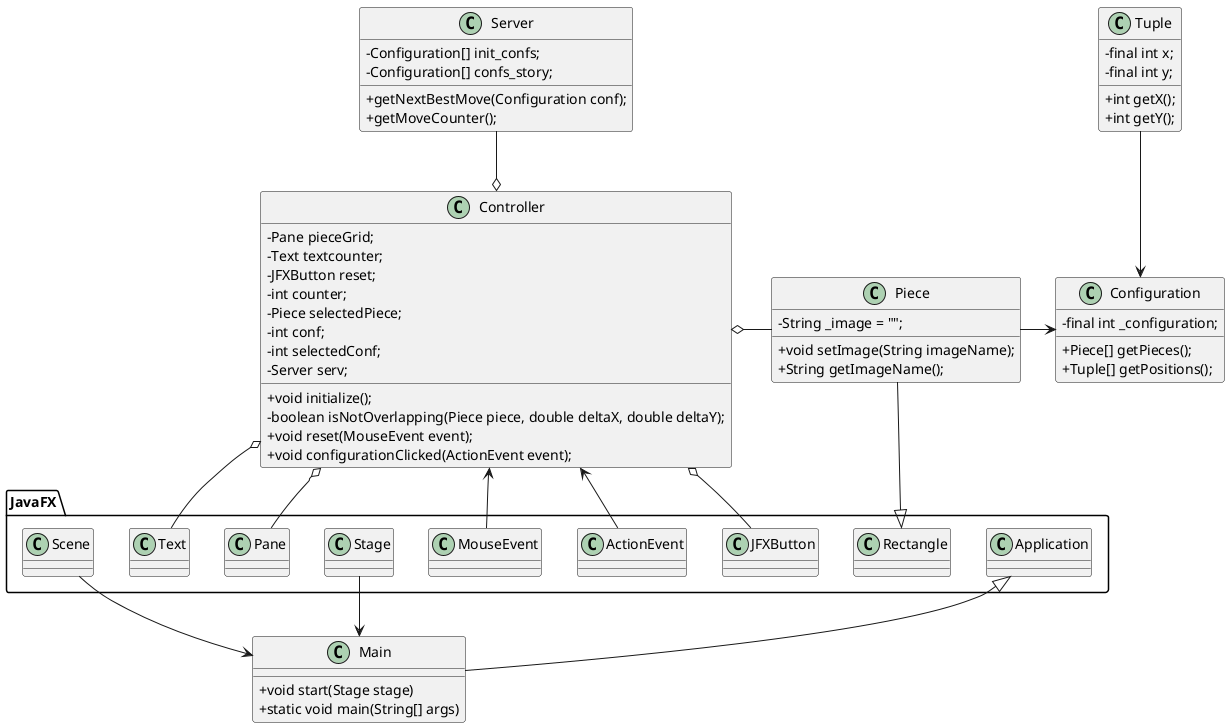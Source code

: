 @startuml
skinparam classAttributeIconSize 0

Class Configuration{
  - final int _configuration;
  + Piece[] getPieces();
  + Tuple[] getPositions();
}

Class Controller{
  - Pane pieceGrid;
  - Text textcounter;
  - JFXButton reset;
  - int counter;
  - Piece selectedPiece;
  - int conf;
  - int selectedConf;
  - Server serv;
  + void initialize();
  - boolean isNotOverlapping(Piece piece, double deltaX, double deltaY);
  + void reset(MouseEvent event);
  + void configurationClicked(ActionEvent event);
}

Class Piece{
  - String _image = "";
  + void setImage(String imageName);
  + String getImageName();
}

Class Tuple{
  - final int x;
  - final int y;
  + int getX();
  + int getY();
}

Class Server{
  - Configuration[] init_confs;
  - Configuration[] confs_story;
  + getNextBestMove(Configuration conf);
  + getMoveCounter();
}

Class Main{
  + void start(Stage stage)
  + static void main(String[] args)
}

package JavaFX{

  Class Application{
  }

  Class Pane{
  }

  Class Text{
  }

  Class JFXButton{
  }

  Class Rectangle{
  }

  Class Stage{
  }

  Class MouseEvent{
  }

  CLass ActionEvent{
  }

  CLass Scene{
  }
}

Main --|> Application
Piece --|> Rectangle
Controller o-right- Piece
Controller o-- Pane
Controller o-- Text
Controller o-- JFXButton
Controller o-up- Server
Tuple --> Configuration
Stage --> Main
Scene --> Main
MouseEvent --> Controller
ActionEvent --> Controller
Piece -> Configuration

@enduml